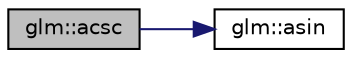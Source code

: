 digraph "glm::acsc"
{
  edge [fontname="Helvetica",fontsize="10",labelfontname="Helvetica",labelfontsize="10"];
  node [fontname="Helvetica",fontsize="10",shape=record];
  rankdir="LR";
  Node1 [label="glm::acsc",height=0.2,width=0.4,color="black", fillcolor="grey75", style="filled", fontcolor="black"];
  Node1 -> Node2 [color="midnightblue",fontsize="10",style="solid",fontname="Helvetica"];
  Node2 [label="glm::asin",height=0.2,width=0.4,color="black", fillcolor="white", style="filled",URL="$group__core__func__trigonometric.html#gafca5e8c71ea06be0840227b4aafc5680"];
}
